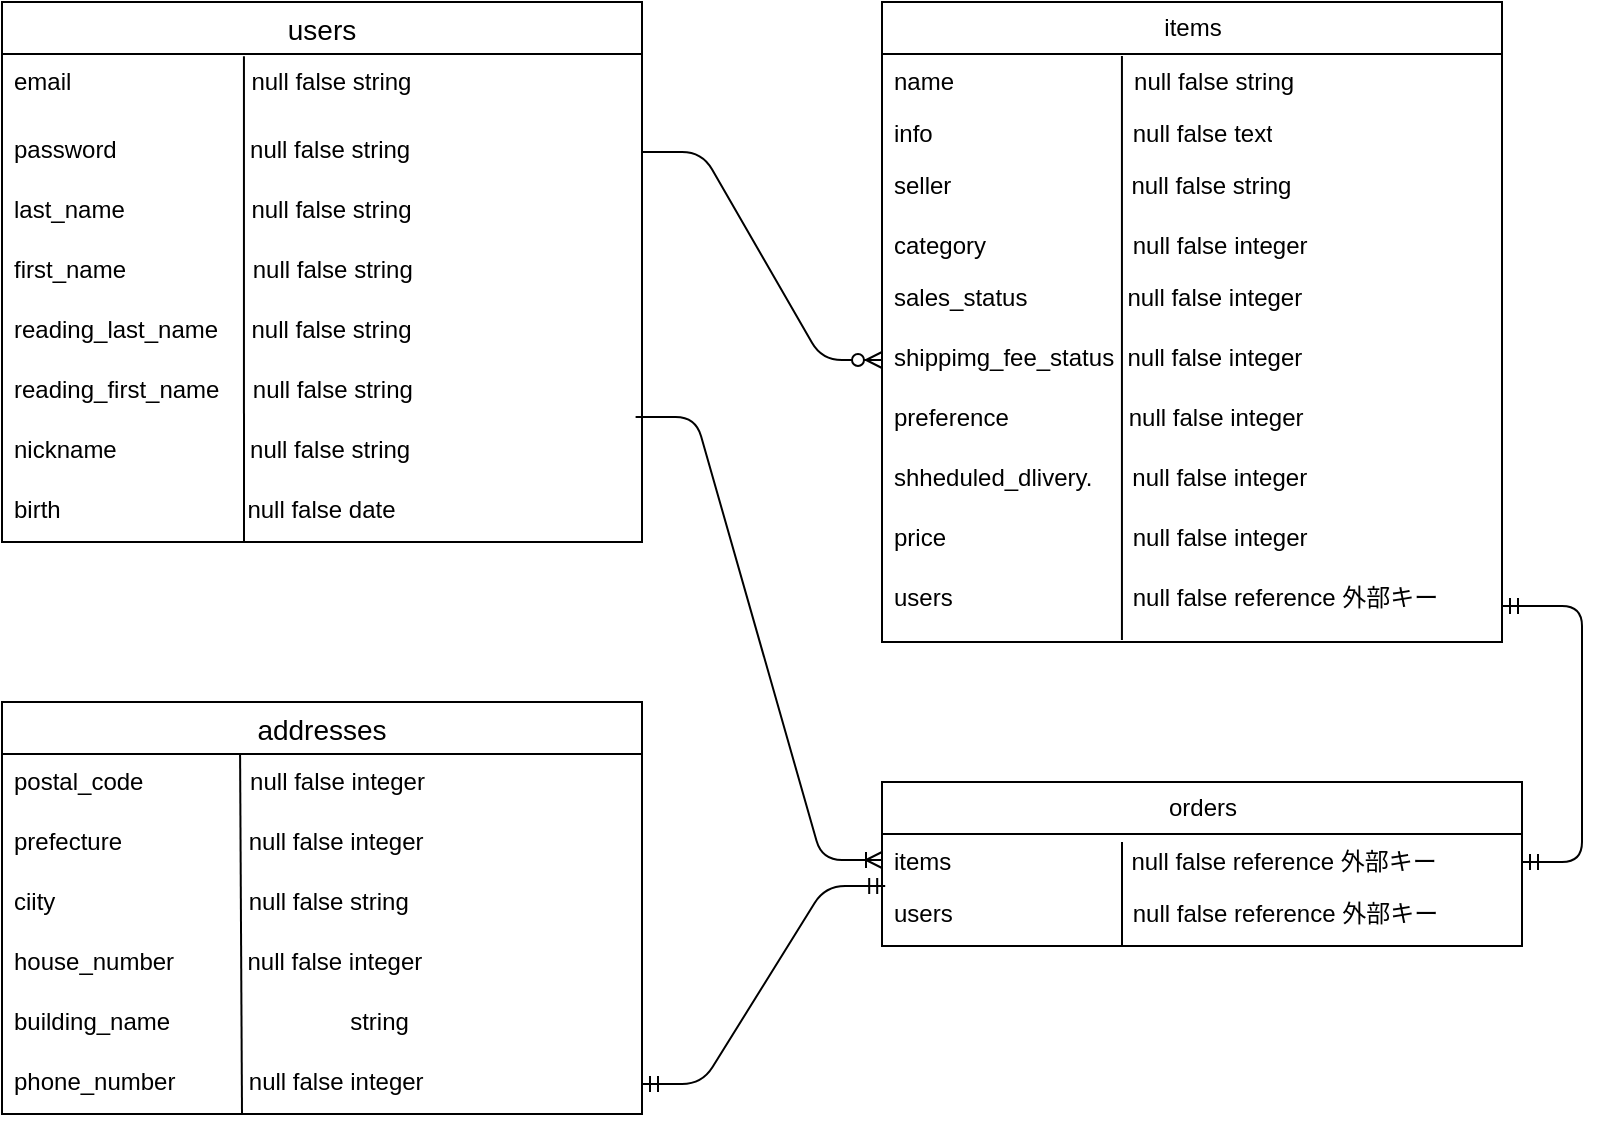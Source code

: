 <mxfile>
    <diagram id="6mC3bbU4l5IzLsoMbnYP" name="Page-1">
        <mxGraphModel dx="1053" dy="553" grid="1" gridSize="10" guides="1" tooltips="1" connect="1" arrows="1" fold="1" page="1" pageScale="1" pageWidth="827" pageHeight="1169" math="0" shadow="0">
            <root>
                <mxCell id="0"/>
                <mxCell id="1" parent="0"/>
                <mxCell id="271" value="users" style="swimlane;fontStyle=0;childLayout=stackLayout;horizontal=1;startSize=26;horizontalStack=0;resizeParent=1;resizeParentMax=0;resizeLast=0;collapsible=1;marginBottom=0;align=center;fontSize=14;" parent="1" vertex="1">
                    <mxGeometry x="40" y="40" width="320" height="270" as="geometry"/>
                </mxCell>
                <mxCell id="272" value="email                           null false string" style="text;strokeColor=none;fillColor=none;spacingLeft=4;spacingRight=4;overflow=hidden;rotatable=0;points=[[0,0.5],[1,0.5]];portConstraint=eastwest;fontSize=12;" parent="271" vertex="1">
                    <mxGeometry y="26" width="320" height="34" as="geometry"/>
                </mxCell>
                <mxCell id="273" value="password                    null false string" style="text;strokeColor=none;fillColor=none;spacingLeft=4;spacingRight=4;overflow=hidden;rotatable=0;points=[[0,0.5],[1,0.5]];portConstraint=eastwest;fontSize=12;" parent="271" vertex="1">
                    <mxGeometry y="60" width="320" height="30" as="geometry"/>
                </mxCell>
                <mxCell id="277" value="last_name                   null false string   " style="text;strokeColor=none;fillColor=none;spacingLeft=4;spacingRight=4;overflow=hidden;rotatable=0;points=[[0,0.5],[1,0.5]];portConstraint=eastwest;fontSize=12;" parent="271" vertex="1">
                    <mxGeometry y="90" width="320" height="30" as="geometry"/>
                </mxCell>
                <mxCell id="278" value="first_name                   null false string" style="text;strokeColor=none;fillColor=none;spacingLeft=4;spacingRight=4;overflow=hidden;rotatable=0;points=[[0,0.5],[1,0.5]];portConstraint=eastwest;fontSize=12;" parent="271" vertex="1">
                    <mxGeometry y="120" width="320" height="30" as="geometry"/>
                </mxCell>
                <mxCell id="279" value="reading_last_name     null false string" style="text;strokeColor=none;fillColor=none;spacingLeft=4;spacingRight=4;overflow=hidden;rotatable=0;points=[[0,0.5],[1,0.5]];portConstraint=eastwest;fontSize=12;" parent="271" vertex="1">
                    <mxGeometry y="150" width="320" height="30" as="geometry"/>
                </mxCell>
                <mxCell id="280" value="reading_first_name     null false string" style="text;strokeColor=none;fillColor=none;spacingLeft=4;spacingRight=4;overflow=hidden;rotatable=0;points=[[0,0.5],[1,0.5]];portConstraint=eastwest;fontSize=12;" parent="271" vertex="1">
                    <mxGeometry y="180" width="320" height="30" as="geometry"/>
                </mxCell>
                <mxCell id="330" value="" style="endArrow=none;html=1;startArrow=none;exitX=0.375;exitY=1;exitDx=0;exitDy=0;exitPerimeter=0;" parent="271" source="274" target="271" edge="1">
                    <mxGeometry width="50" height="50" relative="1" as="geometry">
                        <mxPoint x="120" y="261" as="sourcePoint"/>
                        <mxPoint x="120" y="30" as="targetPoint"/>
                    </mxGeometry>
                </mxCell>
                <mxCell id="281" value="nickname                    null false string" style="text;strokeColor=none;fillColor=none;spacingLeft=4;spacingRight=4;overflow=hidden;rotatable=0;points=[[0,0.5],[1,0.5]];portConstraint=eastwest;fontSize=12;" parent="271" vertex="1">
                    <mxGeometry y="210" width="320" height="30" as="geometry"/>
                </mxCell>
                <mxCell id="351" value="" style="endArrow=none;html=1;rounded=0;entryX=0.378;entryY=0.033;entryDx=0;entryDy=0;entryPerimeter=0;" parent="271" source="274" target="272" edge="1">
                    <mxGeometry relative="1" as="geometry">
                        <mxPoint x="120" y="240" as="sourcePoint"/>
                        <mxPoint x="280" y="240" as="targetPoint"/>
                        <Array as="points">
                            <mxPoint x="121" y="270"/>
                        </Array>
                    </mxGeometry>
                </mxCell>
                <mxCell id="274" value="birth                            null false date" style="text;strokeColor=none;fillColor=none;spacingLeft=4;spacingRight=4;overflow=hidden;rotatable=0;points=[[0,0.5],[1,0.5]];portConstraint=eastwest;fontSize=12;" parent="271" vertex="1">
                    <mxGeometry y="240" width="320" height="30" as="geometry"/>
                </mxCell>
                <mxCell id="286" value="items" style="swimlane;fontStyle=0;childLayout=stackLayout;horizontal=1;startSize=26;fillColor=none;horizontalStack=0;resizeParent=1;resizeParentMax=0;resizeLast=0;collapsible=1;marginBottom=0;html=1;" parent="1" vertex="1">
                    <mxGeometry x="480" y="40" width="310" height="320" as="geometry"/>
                </mxCell>
                <mxCell id="287" value="name&amp;nbsp; &amp;nbsp; &amp;nbsp; &amp;nbsp; &amp;nbsp; &amp;nbsp; &amp;nbsp; &amp;nbsp; &amp;nbsp; &amp;nbsp; &amp;nbsp; &amp;nbsp; &amp;nbsp; &amp;nbsp;null false string" style="text;strokeColor=none;fillColor=none;align=left;verticalAlign=top;spacingLeft=4;spacingRight=4;overflow=hidden;rotatable=0;points=[[0,0.5],[1,0.5]];portConstraint=eastwest;whiteSpace=wrap;html=1;" parent="286" vertex="1">
                    <mxGeometry y="26" width="310" height="26" as="geometry"/>
                </mxCell>
                <mxCell id="288" value="info&amp;nbsp; &amp;nbsp; &amp;nbsp; &amp;nbsp; &amp;nbsp; &amp;nbsp; &amp;nbsp; &amp;nbsp; &amp;nbsp; &amp;nbsp; &amp;nbsp; &amp;nbsp; &amp;nbsp; &amp;nbsp; &amp;nbsp; null false text" style="text;strokeColor=none;fillColor=none;align=left;verticalAlign=top;spacingLeft=4;spacingRight=4;overflow=hidden;rotatable=0;points=[[0,0.5],[1,0.5]];portConstraint=eastwest;whiteSpace=wrap;html=1;" parent="286" vertex="1">
                    <mxGeometry y="52" width="310" height="26" as="geometry"/>
                </mxCell>
                <mxCell id="352" value="seller                           null false string" style="text;strokeColor=none;fillColor=none;spacingLeft=4;spacingRight=4;overflow=hidden;rotatable=0;points=[[0,0.5],[1,0.5]];portConstraint=eastwest;fontSize=12;" parent="286" vertex="1">
                    <mxGeometry y="78" width="310" height="30" as="geometry"/>
                </mxCell>
                <mxCell id="289" value="category&amp;nbsp; &amp;nbsp; &amp;nbsp; &amp;nbsp; &amp;nbsp; &amp;nbsp; &amp;nbsp; &amp;nbsp; &amp;nbsp; &amp;nbsp; &amp;nbsp; null false integer" style="text;strokeColor=none;fillColor=none;align=left;verticalAlign=top;spacingLeft=4;spacingRight=4;overflow=hidden;rotatable=0;points=[[0,0.5],[1,0.5]];portConstraint=eastwest;whiteSpace=wrap;html=1;" parent="286" vertex="1">
                    <mxGeometry y="108" width="310" height="26" as="geometry"/>
                </mxCell>
                <mxCell id="290" value="sales_status               null false integer " style="text;strokeColor=none;fillColor=none;spacingLeft=4;spacingRight=4;overflow=hidden;rotatable=0;points=[[0,0.5],[1,0.5]];portConstraint=eastwest;fontSize=12;" parent="286" vertex="1">
                    <mxGeometry y="134" width="310" height="30" as="geometry"/>
                </mxCell>
                <mxCell id="292" value="shippimg_fee_status  null false integer" style="text;strokeColor=none;fillColor=none;spacingLeft=4;spacingRight=4;overflow=hidden;rotatable=0;points=[[0,0.5],[1,0.5]];portConstraint=eastwest;fontSize=12;" parent="286" vertex="1">
                    <mxGeometry y="164" width="310" height="30" as="geometry"/>
                </mxCell>
                <mxCell id="293" value="preference                  null false integer" style="text;strokeColor=none;fillColor=none;spacingLeft=4;spacingRight=4;overflow=hidden;rotatable=0;points=[[0,0.5],[1,0.5]];portConstraint=eastwest;fontSize=12;" parent="286" vertex="1">
                    <mxGeometry y="194" width="310" height="30" as="geometry"/>
                </mxCell>
                <mxCell id="294" value="shheduled_dlivery.      null false integer" style="text;strokeColor=none;fillColor=none;spacingLeft=4;spacingRight=4;overflow=hidden;rotatable=0;points=[[0,0.5],[1,0.5]];portConstraint=eastwest;fontSize=12;" parent="286" vertex="1">
                    <mxGeometry y="224" width="310" height="30" as="geometry"/>
                </mxCell>
                <mxCell id="295" value="price                            null false integer" style="text;strokeColor=none;fillColor=none;spacingLeft=4;spacingRight=4;overflow=hidden;rotatable=0;points=[[0,0.5],[1,0.5]];portConstraint=eastwest;fontSize=12;" parent="286" vertex="1">
                    <mxGeometry y="254" width="310" height="30" as="geometry"/>
                </mxCell>
                <mxCell id="332" value="" style="endArrow=none;html=1;entryX=0.387;entryY=0.038;entryDx=0;entryDy=0;entryPerimeter=0;exitX=0.387;exitY=0.972;exitDx=0;exitDy=0;exitPerimeter=0;" parent="286" source="304" target="287" edge="1">
                    <mxGeometry width="50" height="50" relative="1" as="geometry">
                        <mxPoint x="120" y="290" as="sourcePoint"/>
                        <mxPoint x="170" y="240" as="targetPoint"/>
                    </mxGeometry>
                </mxCell>
                <mxCell id="304" value="users                           null false reference 外部キー" style="text;strokeColor=none;fillColor=none;spacingLeft=4;spacingRight=4;overflow=hidden;rotatable=0;points=[[0,0.5],[1,0.5]];portConstraint=eastwest;fontSize=12;" parent="286" vertex="1">
                    <mxGeometry y="284" width="310" height="36" as="geometry"/>
                </mxCell>
                <mxCell id="325" style="edgeStyle=none;html=1;entryX=0;entryY=0.5;entryDx=0;entryDy=0;" parent="286" source="286" target="292" edge="1">
                    <mxGeometry relative="1" as="geometry"/>
                </mxCell>
                <mxCell id="299" value="orders" style="swimlane;fontStyle=0;childLayout=stackLayout;horizontal=1;startSize=26;fillColor=none;horizontalStack=0;resizeParent=1;resizeParentMax=0;resizeLast=0;collapsible=1;marginBottom=0;html=1;" parent="1" vertex="1">
                    <mxGeometry x="480" y="430" width="320" height="82" as="geometry"/>
                </mxCell>
                <mxCell id="302" value="items&amp;nbsp; &amp;nbsp; &amp;nbsp; &amp;nbsp; &amp;nbsp; &amp;nbsp; &amp;nbsp; &amp;nbsp; &amp;nbsp; &amp;nbsp; &amp;nbsp; &amp;nbsp; &amp;nbsp; &amp;nbsp;null false reference 外部キー" style="text;strokeColor=none;fillColor=none;align=left;verticalAlign=top;spacingLeft=4;spacingRight=4;overflow=hidden;rotatable=0;points=[[0,0.5],[1,0.5]];portConstraint=eastwest;whiteSpace=wrap;html=1;" parent="299" vertex="1">
                    <mxGeometry y="26" width="320" height="26" as="geometry"/>
                </mxCell>
                <mxCell id="305" value="users                           null false reference 外部キー" style="text;strokeColor=none;fillColor=none;spacingLeft=4;spacingRight=4;overflow=hidden;rotatable=0;points=[[0,0.5],[1,0.5]];portConstraint=eastwest;fontSize=12;" parent="299" vertex="1">
                    <mxGeometry y="52" width="320" height="30" as="geometry"/>
                </mxCell>
                <mxCell id="336" value="" style="endArrow=none;html=1;rounded=0;exitX=0.375;exitY=1;exitDx=0;exitDy=0;exitPerimeter=0;" parent="299" source="305" edge="1">
                    <mxGeometry relative="1" as="geometry">
                        <mxPoint x="120" y="130" as="sourcePoint"/>
                        <mxPoint x="120" y="30" as="targetPoint"/>
                    </mxGeometry>
                </mxCell>
                <mxCell id="307" value="" style="edgeStyle=entityRelationEdgeStyle;fontSize=12;html=1;endArrow=ERzeroToMany;endFill=1;exitX=1;exitY=0.5;exitDx=0;exitDy=0;entryX=0;entryY=0.5;entryDx=0;entryDy=0;" parent="1" source="273" target="292" edge="1">
                    <mxGeometry width="100" height="100" relative="1" as="geometry">
                        <mxPoint x="420" y="400" as="sourcePoint"/>
                        <mxPoint x="520" y="300" as="targetPoint"/>
                    </mxGeometry>
                </mxCell>
                <mxCell id="312" value="addresses" style="swimlane;fontStyle=0;childLayout=stackLayout;horizontal=1;startSize=26;horizontalStack=0;resizeParent=1;resizeParentMax=0;resizeLast=0;collapsible=1;marginBottom=0;align=center;fontSize=14;" parent="1" vertex="1">
                    <mxGeometry x="40" y="390" width="320" height="206" as="geometry"/>
                </mxCell>
                <mxCell id="313" value="postal_code                null false integer" style="text;strokeColor=none;fillColor=none;spacingLeft=4;spacingRight=4;overflow=hidden;rotatable=0;points=[[0,0.5],[1,0.5]];portConstraint=eastwest;fontSize=12;" parent="312" vertex="1">
                    <mxGeometry y="26" width="320" height="30" as="geometry"/>
                </mxCell>
                <mxCell id="314" value="prefecture                   null false integer" style="text;strokeColor=none;fillColor=none;spacingLeft=4;spacingRight=4;overflow=hidden;rotatable=0;points=[[0,0.5],[1,0.5]];portConstraint=eastwest;fontSize=12;" parent="312" vertex="1">
                    <mxGeometry y="56" width="320" height="30" as="geometry"/>
                </mxCell>
                <mxCell id="315" value="ciity                             null false string" style="text;strokeColor=none;fillColor=none;spacingLeft=4;spacingRight=4;overflow=hidden;rotatable=0;points=[[0,0.5],[1,0.5]];portConstraint=eastwest;fontSize=12;" parent="312" vertex="1">
                    <mxGeometry y="86" width="320" height="30" as="geometry"/>
                </mxCell>
                <mxCell id="317" value="house_number           null false integer" style="text;strokeColor=none;fillColor=none;spacingLeft=4;spacingRight=4;overflow=hidden;rotatable=0;points=[[0,0.5],[1,0.5]];portConstraint=eastwest;fontSize=12;" parent="312" vertex="1">
                    <mxGeometry y="116" width="320" height="30" as="geometry"/>
                </mxCell>
                <mxCell id="316" value="building_name                           string" style="text;strokeColor=none;fillColor=none;spacingLeft=4;spacingRight=4;overflow=hidden;rotatable=0;points=[[0,0.5],[1,0.5]];portConstraint=eastwest;fontSize=12;" parent="312" vertex="1">
                    <mxGeometry y="146" width="320" height="30" as="geometry"/>
                </mxCell>
                <mxCell id="318" value="phone_number           null false integer" style="text;strokeColor=none;fillColor=none;spacingLeft=4;spacingRight=4;overflow=hidden;rotatable=0;points=[[0,0.5],[1,0.5]];portConstraint=eastwest;fontSize=12;" parent="312" vertex="1">
                    <mxGeometry y="176" width="320" height="30" as="geometry"/>
                </mxCell>
                <mxCell id="333" value="" style="endArrow=none;html=1;rounded=0;exitX=0.372;exitY=0;exitDx=0;exitDy=0;exitPerimeter=0;entryX=0.375;entryY=1;entryDx=0;entryDy=0;entryPerimeter=0;" parent="312" source="313" target="318" edge="1">
                    <mxGeometry relative="1" as="geometry">
                        <mxPoint x="310" y="-40" as="sourcePoint"/>
                        <mxPoint x="470" y="-40" as="targetPoint"/>
                    </mxGeometry>
                </mxCell>
                <mxCell id="319" value="" style="edgeStyle=entityRelationEdgeStyle;fontSize=12;html=1;endArrow=ERmandOne;startArrow=ERmandOne;entryX=0.005;entryY=0;entryDx=0;entryDy=0;entryPerimeter=0;exitX=1;exitY=0.5;exitDx=0;exitDy=0;" parent="1" source="318" target="305" edge="1">
                    <mxGeometry width="100" height="100" relative="1" as="geometry">
                        <mxPoint x="390" y="400" as="sourcePoint"/>
                        <mxPoint x="490" y="300" as="targetPoint"/>
                    </mxGeometry>
                </mxCell>
                <mxCell id="320" value="" style="edgeStyle=entityRelationEdgeStyle;fontSize=12;html=1;endArrow=ERoneToMany;exitX=0.99;exitY=-0.083;exitDx=0;exitDy=0;exitPerimeter=0;entryX=0;entryY=0.5;entryDx=0;entryDy=0;" parent="1" source="281" edge="1">
                    <mxGeometry width="100" height="100" relative="1" as="geometry">
                        <mxPoint x="390" y="400" as="sourcePoint"/>
                        <mxPoint x="480" y="469" as="targetPoint"/>
                    </mxGeometry>
                </mxCell>
                <mxCell id="321" value="" style="edgeStyle=entityRelationEdgeStyle;fontSize=12;html=1;endArrow=ERmandOne;startArrow=ERmandOne;" parent="1" target="304" edge="1">
                    <mxGeometry width="100" height="100" relative="1" as="geometry">
                        <mxPoint x="800" y="470" as="sourcePoint"/>
                        <mxPoint x="660" y="330" as="targetPoint"/>
                    </mxGeometry>
                </mxCell>
            </root>
        </mxGraphModel>
    </diagram>
</mxfile>